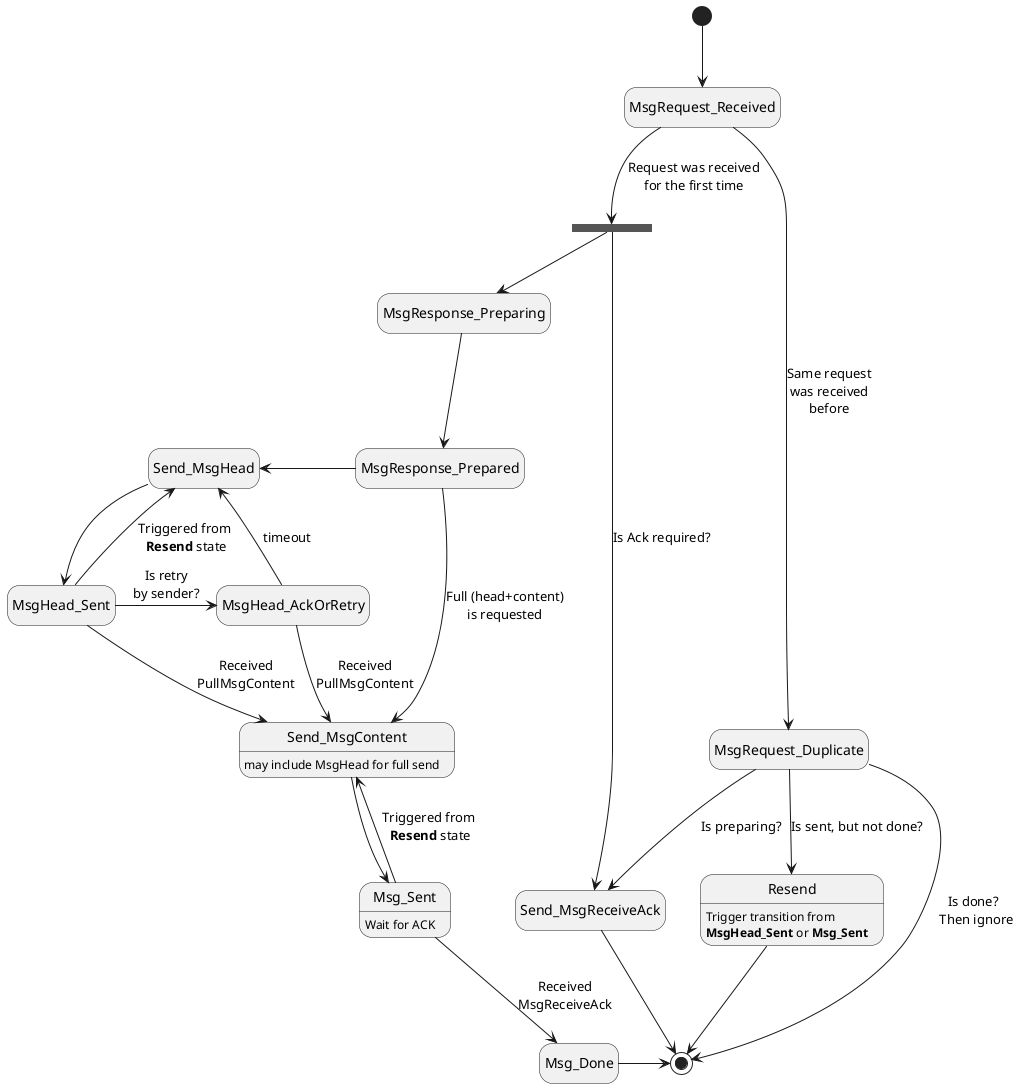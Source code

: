 @startuml
hide empty description
'scale 350 width
[*] --> MsgRequest_Received
state fork_state <<fork>>
MsgRequest_Received --> fork_state : Request was received\nfor the first time
fork_state --> Send_MsgReceiveAck : Is Ack required?
Send_MsgReceiveAck -> [*]
fork_state --> MsgResponse_Preparing
MsgResponse_Preparing --> MsgResponse_Prepared
MsgRequest_Received -> MsgRequest_Duplicate : Same request\nwas received\nbefore
MsgResponse_Prepared ---> Send_MsgContent : Full (head+content)\nis requested
Send_MsgContent: may include MsgHead for full send
Send_MsgContent --> Msg_Sent
Msg_Sent : Wait for ACK
Msg_Sent -> Send_MsgContent : Triggered from\n **Resend** state
Msg_Sent --> Msg_Done : Received\nMsgReceiveAck
Msg_Done -> [*]

MsgRequest_Duplicate --> Send_MsgReceiveAck : Is preparing?

MsgRequest_Duplicate --> Resend : Is sent, but not done?
Resend: Trigger transition from\n**MsgHead_Sent** or **Msg_Sent**
Resend --> [*]

MsgRequest_Duplicate --> [*] : Is done? \n Then ignore

MsgResponse_Prepared -left-> Send_MsgHead
Send_MsgHead --> MsgHead_Sent
MsgHead_Sent -> Send_MsgHead : Triggered from\n **Resend** state
MsgHead_Sent --> Send_MsgContent : Received\nPullMsgContent
MsgHead_Sent -> MsgHead_AckOrRetry : Is retry\nby sender?
MsgHead_AckOrRetry -> Send_MsgHead : timeout
MsgHead_AckOrRetry --> Send_MsgContent : Received\nPullMsgContent

@enduml
